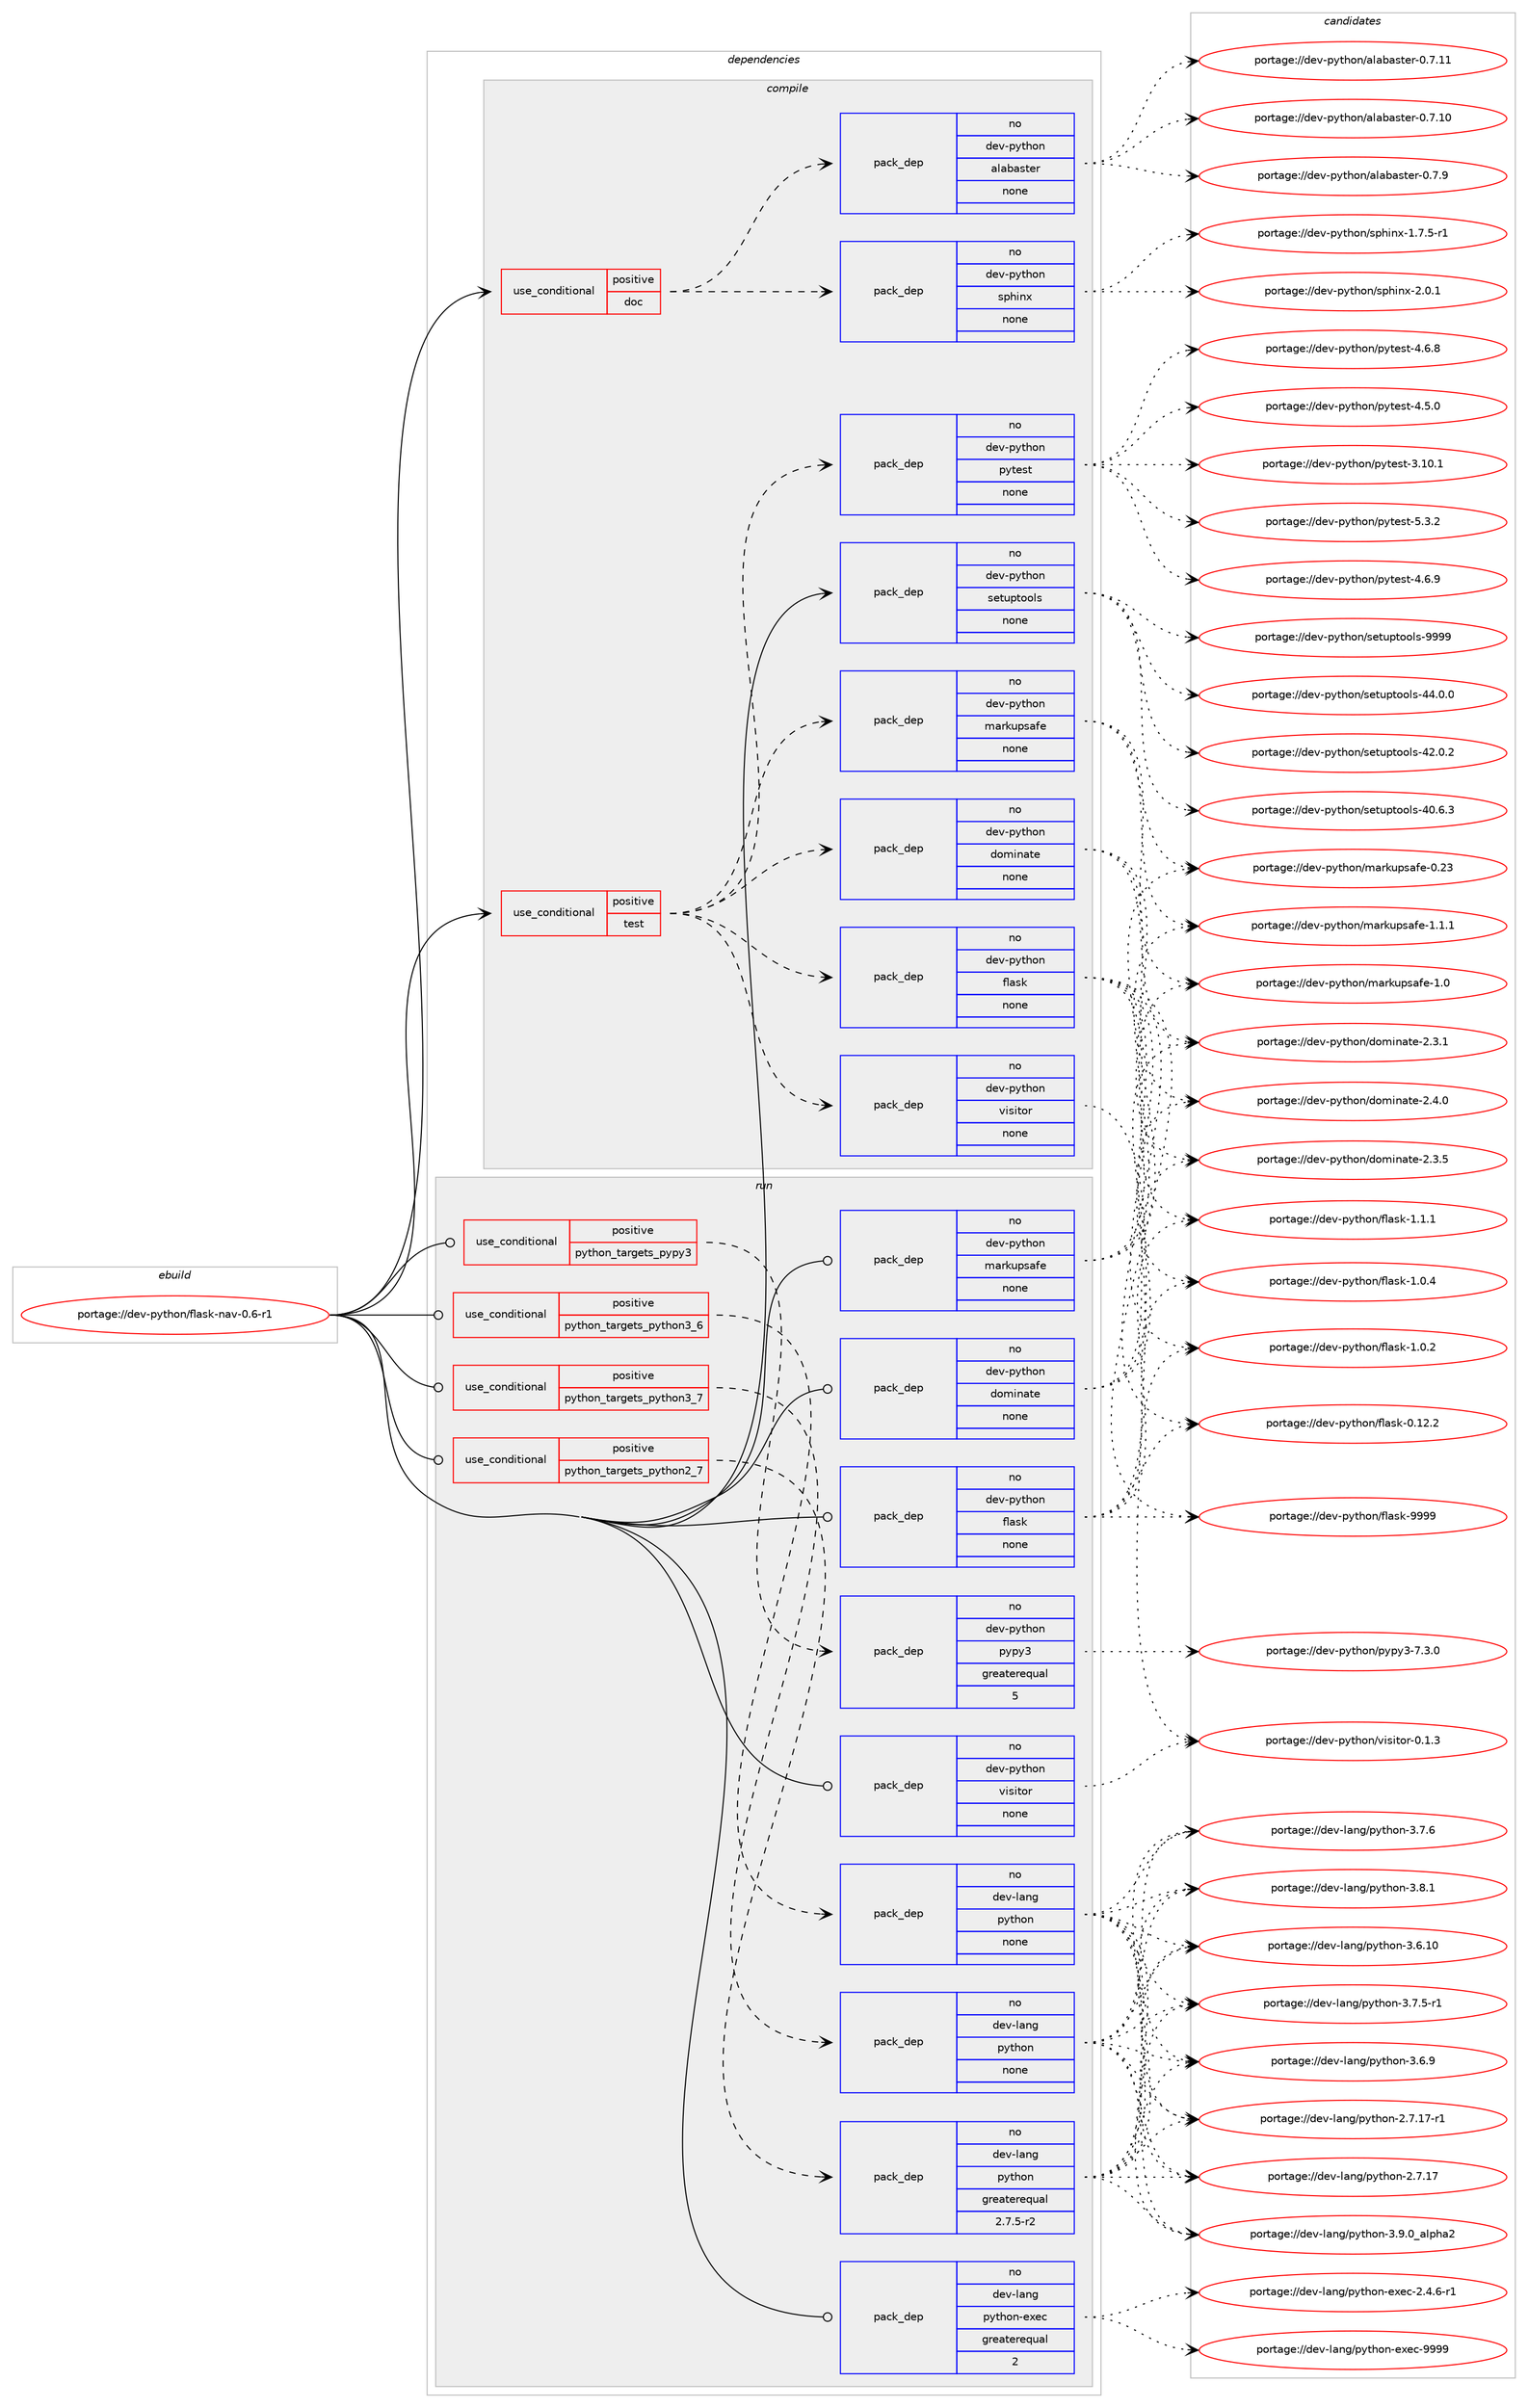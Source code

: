 digraph prolog {

# *************
# Graph options
# *************

newrank=true;
concentrate=true;
compound=true;
graph [rankdir=LR,fontname=Helvetica,fontsize=10,ranksep=1.5];#, ranksep=2.5, nodesep=0.2];
edge  [arrowhead=vee];
node  [fontname=Helvetica,fontsize=10];

# **********
# The ebuild
# **********

subgraph cluster_leftcol {
color=gray;
label=<<i>ebuild</i>>;
id [label="portage://dev-python/flask-nav-0.6-r1", color=red, width=4, href="../dev-python/flask-nav-0.6-r1.svg"];
}

# ****************
# The dependencies
# ****************

subgraph cluster_midcol {
color=gray;
label=<<i>dependencies</i>>;
subgraph cluster_compile {
fillcolor="#eeeeee";
style=filled;
label=<<i>compile</i>>;
subgraph cond115814 {
dependency460625 [label=<<TABLE BORDER="0" CELLBORDER="1" CELLSPACING="0" CELLPADDING="4"><TR><TD ROWSPAN="3" CELLPADDING="10">use_conditional</TD></TR><TR><TD>positive</TD></TR><TR><TD>doc</TD></TR></TABLE>>, shape=none, color=red];
subgraph pack339821 {
dependency460626 [label=<<TABLE BORDER="0" CELLBORDER="1" CELLSPACING="0" CELLPADDING="4" WIDTH="220"><TR><TD ROWSPAN="6" CELLPADDING="30">pack_dep</TD></TR><TR><TD WIDTH="110">no</TD></TR><TR><TD>dev-python</TD></TR><TR><TD>alabaster</TD></TR><TR><TD>none</TD></TR><TR><TD></TD></TR></TABLE>>, shape=none, color=blue];
}
dependency460625:e -> dependency460626:w [weight=20,style="dashed",arrowhead="vee"];
subgraph pack339822 {
dependency460627 [label=<<TABLE BORDER="0" CELLBORDER="1" CELLSPACING="0" CELLPADDING="4" WIDTH="220"><TR><TD ROWSPAN="6" CELLPADDING="30">pack_dep</TD></TR><TR><TD WIDTH="110">no</TD></TR><TR><TD>dev-python</TD></TR><TR><TD>sphinx</TD></TR><TR><TD>none</TD></TR><TR><TD></TD></TR></TABLE>>, shape=none, color=blue];
}
dependency460625:e -> dependency460627:w [weight=20,style="dashed",arrowhead="vee"];
}
id:e -> dependency460625:w [weight=20,style="solid",arrowhead="vee"];
subgraph cond115815 {
dependency460628 [label=<<TABLE BORDER="0" CELLBORDER="1" CELLSPACING="0" CELLPADDING="4"><TR><TD ROWSPAN="3" CELLPADDING="10">use_conditional</TD></TR><TR><TD>positive</TD></TR><TR><TD>test</TD></TR></TABLE>>, shape=none, color=red];
subgraph pack339823 {
dependency460629 [label=<<TABLE BORDER="0" CELLBORDER="1" CELLSPACING="0" CELLPADDING="4" WIDTH="220"><TR><TD ROWSPAN="6" CELLPADDING="30">pack_dep</TD></TR><TR><TD WIDTH="110">no</TD></TR><TR><TD>dev-python</TD></TR><TR><TD>dominate</TD></TR><TR><TD>none</TD></TR><TR><TD></TD></TR></TABLE>>, shape=none, color=blue];
}
dependency460628:e -> dependency460629:w [weight=20,style="dashed",arrowhead="vee"];
subgraph pack339824 {
dependency460630 [label=<<TABLE BORDER="0" CELLBORDER="1" CELLSPACING="0" CELLPADDING="4" WIDTH="220"><TR><TD ROWSPAN="6" CELLPADDING="30">pack_dep</TD></TR><TR><TD WIDTH="110">no</TD></TR><TR><TD>dev-python</TD></TR><TR><TD>flask</TD></TR><TR><TD>none</TD></TR><TR><TD></TD></TR></TABLE>>, shape=none, color=blue];
}
dependency460628:e -> dependency460630:w [weight=20,style="dashed",arrowhead="vee"];
subgraph pack339825 {
dependency460631 [label=<<TABLE BORDER="0" CELLBORDER="1" CELLSPACING="0" CELLPADDING="4" WIDTH="220"><TR><TD ROWSPAN="6" CELLPADDING="30">pack_dep</TD></TR><TR><TD WIDTH="110">no</TD></TR><TR><TD>dev-python</TD></TR><TR><TD>markupsafe</TD></TR><TR><TD>none</TD></TR><TR><TD></TD></TR></TABLE>>, shape=none, color=blue];
}
dependency460628:e -> dependency460631:w [weight=20,style="dashed",arrowhead="vee"];
subgraph pack339826 {
dependency460632 [label=<<TABLE BORDER="0" CELLBORDER="1" CELLSPACING="0" CELLPADDING="4" WIDTH="220"><TR><TD ROWSPAN="6" CELLPADDING="30">pack_dep</TD></TR><TR><TD WIDTH="110">no</TD></TR><TR><TD>dev-python</TD></TR><TR><TD>visitor</TD></TR><TR><TD>none</TD></TR><TR><TD></TD></TR></TABLE>>, shape=none, color=blue];
}
dependency460628:e -> dependency460632:w [weight=20,style="dashed",arrowhead="vee"];
subgraph pack339827 {
dependency460633 [label=<<TABLE BORDER="0" CELLBORDER="1" CELLSPACING="0" CELLPADDING="4" WIDTH="220"><TR><TD ROWSPAN="6" CELLPADDING="30">pack_dep</TD></TR><TR><TD WIDTH="110">no</TD></TR><TR><TD>dev-python</TD></TR><TR><TD>pytest</TD></TR><TR><TD>none</TD></TR><TR><TD></TD></TR></TABLE>>, shape=none, color=blue];
}
dependency460628:e -> dependency460633:w [weight=20,style="dashed",arrowhead="vee"];
}
id:e -> dependency460628:w [weight=20,style="solid",arrowhead="vee"];
subgraph pack339828 {
dependency460634 [label=<<TABLE BORDER="0" CELLBORDER="1" CELLSPACING="0" CELLPADDING="4" WIDTH="220"><TR><TD ROWSPAN="6" CELLPADDING="30">pack_dep</TD></TR><TR><TD WIDTH="110">no</TD></TR><TR><TD>dev-python</TD></TR><TR><TD>setuptools</TD></TR><TR><TD>none</TD></TR><TR><TD></TD></TR></TABLE>>, shape=none, color=blue];
}
id:e -> dependency460634:w [weight=20,style="solid",arrowhead="vee"];
}
subgraph cluster_compileandrun {
fillcolor="#eeeeee";
style=filled;
label=<<i>compile and run</i>>;
}
subgraph cluster_run {
fillcolor="#eeeeee";
style=filled;
label=<<i>run</i>>;
subgraph cond115816 {
dependency460635 [label=<<TABLE BORDER="0" CELLBORDER="1" CELLSPACING="0" CELLPADDING="4"><TR><TD ROWSPAN="3" CELLPADDING="10">use_conditional</TD></TR><TR><TD>positive</TD></TR><TR><TD>python_targets_pypy3</TD></TR></TABLE>>, shape=none, color=red];
subgraph pack339829 {
dependency460636 [label=<<TABLE BORDER="0" CELLBORDER="1" CELLSPACING="0" CELLPADDING="4" WIDTH="220"><TR><TD ROWSPAN="6" CELLPADDING="30">pack_dep</TD></TR><TR><TD WIDTH="110">no</TD></TR><TR><TD>dev-python</TD></TR><TR><TD>pypy3</TD></TR><TR><TD>greaterequal</TD></TR><TR><TD>5</TD></TR></TABLE>>, shape=none, color=blue];
}
dependency460635:e -> dependency460636:w [weight=20,style="dashed",arrowhead="vee"];
}
id:e -> dependency460635:w [weight=20,style="solid",arrowhead="odot"];
subgraph cond115817 {
dependency460637 [label=<<TABLE BORDER="0" CELLBORDER="1" CELLSPACING="0" CELLPADDING="4"><TR><TD ROWSPAN="3" CELLPADDING="10">use_conditional</TD></TR><TR><TD>positive</TD></TR><TR><TD>python_targets_python2_7</TD></TR></TABLE>>, shape=none, color=red];
subgraph pack339830 {
dependency460638 [label=<<TABLE BORDER="0" CELLBORDER="1" CELLSPACING="0" CELLPADDING="4" WIDTH="220"><TR><TD ROWSPAN="6" CELLPADDING="30">pack_dep</TD></TR><TR><TD WIDTH="110">no</TD></TR><TR><TD>dev-lang</TD></TR><TR><TD>python</TD></TR><TR><TD>greaterequal</TD></TR><TR><TD>2.7.5-r2</TD></TR></TABLE>>, shape=none, color=blue];
}
dependency460637:e -> dependency460638:w [weight=20,style="dashed",arrowhead="vee"];
}
id:e -> dependency460637:w [weight=20,style="solid",arrowhead="odot"];
subgraph cond115818 {
dependency460639 [label=<<TABLE BORDER="0" CELLBORDER="1" CELLSPACING="0" CELLPADDING="4"><TR><TD ROWSPAN="3" CELLPADDING="10">use_conditional</TD></TR><TR><TD>positive</TD></TR><TR><TD>python_targets_python3_6</TD></TR></TABLE>>, shape=none, color=red];
subgraph pack339831 {
dependency460640 [label=<<TABLE BORDER="0" CELLBORDER="1" CELLSPACING="0" CELLPADDING="4" WIDTH="220"><TR><TD ROWSPAN="6" CELLPADDING="30">pack_dep</TD></TR><TR><TD WIDTH="110">no</TD></TR><TR><TD>dev-lang</TD></TR><TR><TD>python</TD></TR><TR><TD>none</TD></TR><TR><TD></TD></TR></TABLE>>, shape=none, color=blue];
}
dependency460639:e -> dependency460640:w [weight=20,style="dashed",arrowhead="vee"];
}
id:e -> dependency460639:w [weight=20,style="solid",arrowhead="odot"];
subgraph cond115819 {
dependency460641 [label=<<TABLE BORDER="0" CELLBORDER="1" CELLSPACING="0" CELLPADDING="4"><TR><TD ROWSPAN="3" CELLPADDING="10">use_conditional</TD></TR><TR><TD>positive</TD></TR><TR><TD>python_targets_python3_7</TD></TR></TABLE>>, shape=none, color=red];
subgraph pack339832 {
dependency460642 [label=<<TABLE BORDER="0" CELLBORDER="1" CELLSPACING="0" CELLPADDING="4" WIDTH="220"><TR><TD ROWSPAN="6" CELLPADDING="30">pack_dep</TD></TR><TR><TD WIDTH="110">no</TD></TR><TR><TD>dev-lang</TD></TR><TR><TD>python</TD></TR><TR><TD>none</TD></TR><TR><TD></TD></TR></TABLE>>, shape=none, color=blue];
}
dependency460641:e -> dependency460642:w [weight=20,style="dashed",arrowhead="vee"];
}
id:e -> dependency460641:w [weight=20,style="solid",arrowhead="odot"];
subgraph pack339833 {
dependency460643 [label=<<TABLE BORDER="0" CELLBORDER="1" CELLSPACING="0" CELLPADDING="4" WIDTH="220"><TR><TD ROWSPAN="6" CELLPADDING="30">pack_dep</TD></TR><TR><TD WIDTH="110">no</TD></TR><TR><TD>dev-lang</TD></TR><TR><TD>python-exec</TD></TR><TR><TD>greaterequal</TD></TR><TR><TD>2</TD></TR></TABLE>>, shape=none, color=blue];
}
id:e -> dependency460643:w [weight=20,style="solid",arrowhead="odot"];
subgraph pack339834 {
dependency460644 [label=<<TABLE BORDER="0" CELLBORDER="1" CELLSPACING="0" CELLPADDING="4" WIDTH="220"><TR><TD ROWSPAN="6" CELLPADDING="30">pack_dep</TD></TR><TR><TD WIDTH="110">no</TD></TR><TR><TD>dev-python</TD></TR><TR><TD>dominate</TD></TR><TR><TD>none</TD></TR><TR><TD></TD></TR></TABLE>>, shape=none, color=blue];
}
id:e -> dependency460644:w [weight=20,style="solid",arrowhead="odot"];
subgraph pack339835 {
dependency460645 [label=<<TABLE BORDER="0" CELLBORDER="1" CELLSPACING="0" CELLPADDING="4" WIDTH="220"><TR><TD ROWSPAN="6" CELLPADDING="30">pack_dep</TD></TR><TR><TD WIDTH="110">no</TD></TR><TR><TD>dev-python</TD></TR><TR><TD>flask</TD></TR><TR><TD>none</TD></TR><TR><TD></TD></TR></TABLE>>, shape=none, color=blue];
}
id:e -> dependency460645:w [weight=20,style="solid",arrowhead="odot"];
subgraph pack339836 {
dependency460646 [label=<<TABLE BORDER="0" CELLBORDER="1" CELLSPACING="0" CELLPADDING="4" WIDTH="220"><TR><TD ROWSPAN="6" CELLPADDING="30">pack_dep</TD></TR><TR><TD WIDTH="110">no</TD></TR><TR><TD>dev-python</TD></TR><TR><TD>markupsafe</TD></TR><TR><TD>none</TD></TR><TR><TD></TD></TR></TABLE>>, shape=none, color=blue];
}
id:e -> dependency460646:w [weight=20,style="solid",arrowhead="odot"];
subgraph pack339837 {
dependency460647 [label=<<TABLE BORDER="0" CELLBORDER="1" CELLSPACING="0" CELLPADDING="4" WIDTH="220"><TR><TD ROWSPAN="6" CELLPADDING="30">pack_dep</TD></TR><TR><TD WIDTH="110">no</TD></TR><TR><TD>dev-python</TD></TR><TR><TD>visitor</TD></TR><TR><TD>none</TD></TR><TR><TD></TD></TR></TABLE>>, shape=none, color=blue];
}
id:e -> dependency460647:w [weight=20,style="solid",arrowhead="odot"];
}
}

# **************
# The candidates
# **************

subgraph cluster_choices {
rank=same;
color=gray;
label=<<i>candidates</i>>;

subgraph choice339821 {
color=black;
nodesep=1;
choice100101118451121211161041111104797108979897115116101114454846554657 [label="portage://dev-python/alabaster-0.7.9", color=red, width=4,href="../dev-python/alabaster-0.7.9.svg"];
choice10010111845112121116104111110479710897989711511610111445484655464949 [label="portage://dev-python/alabaster-0.7.11", color=red, width=4,href="../dev-python/alabaster-0.7.11.svg"];
choice10010111845112121116104111110479710897989711511610111445484655464948 [label="portage://dev-python/alabaster-0.7.10", color=red, width=4,href="../dev-python/alabaster-0.7.10.svg"];
dependency460626:e -> choice100101118451121211161041111104797108979897115116101114454846554657:w [style=dotted,weight="100"];
dependency460626:e -> choice10010111845112121116104111110479710897989711511610111445484655464949:w [style=dotted,weight="100"];
dependency460626:e -> choice10010111845112121116104111110479710897989711511610111445484655464948:w [style=dotted,weight="100"];
}
subgraph choice339822 {
color=black;
nodesep=1;
choice1001011184511212111610411111047115112104105110120455046484649 [label="portage://dev-python/sphinx-2.0.1", color=red, width=4,href="../dev-python/sphinx-2.0.1.svg"];
choice10010111845112121116104111110471151121041051101204549465546534511449 [label="portage://dev-python/sphinx-1.7.5-r1", color=red, width=4,href="../dev-python/sphinx-1.7.5-r1.svg"];
dependency460627:e -> choice1001011184511212111610411111047115112104105110120455046484649:w [style=dotted,weight="100"];
dependency460627:e -> choice10010111845112121116104111110471151121041051101204549465546534511449:w [style=dotted,weight="100"];
}
subgraph choice339823 {
color=black;
nodesep=1;
choice100101118451121211161041111104710011110910511097116101455046524648 [label="portage://dev-python/dominate-2.4.0", color=red, width=4,href="../dev-python/dominate-2.4.0.svg"];
choice100101118451121211161041111104710011110910511097116101455046514653 [label="portage://dev-python/dominate-2.3.5", color=red, width=4,href="../dev-python/dominate-2.3.5.svg"];
choice100101118451121211161041111104710011110910511097116101455046514649 [label="portage://dev-python/dominate-2.3.1", color=red, width=4,href="../dev-python/dominate-2.3.1.svg"];
dependency460629:e -> choice100101118451121211161041111104710011110910511097116101455046524648:w [style=dotted,weight="100"];
dependency460629:e -> choice100101118451121211161041111104710011110910511097116101455046514653:w [style=dotted,weight="100"];
dependency460629:e -> choice100101118451121211161041111104710011110910511097116101455046514649:w [style=dotted,weight="100"];
}
subgraph choice339824 {
color=black;
nodesep=1;
choice1001011184511212111610411111047102108971151074557575757 [label="portage://dev-python/flask-9999", color=red, width=4,href="../dev-python/flask-9999.svg"];
choice100101118451121211161041111104710210897115107454946494649 [label="portage://dev-python/flask-1.1.1", color=red, width=4,href="../dev-python/flask-1.1.1.svg"];
choice100101118451121211161041111104710210897115107454946484652 [label="portage://dev-python/flask-1.0.4", color=red, width=4,href="../dev-python/flask-1.0.4.svg"];
choice100101118451121211161041111104710210897115107454946484650 [label="portage://dev-python/flask-1.0.2", color=red, width=4,href="../dev-python/flask-1.0.2.svg"];
choice10010111845112121116104111110471021089711510745484649504650 [label="portage://dev-python/flask-0.12.2", color=red, width=4,href="../dev-python/flask-0.12.2.svg"];
dependency460630:e -> choice1001011184511212111610411111047102108971151074557575757:w [style=dotted,weight="100"];
dependency460630:e -> choice100101118451121211161041111104710210897115107454946494649:w [style=dotted,weight="100"];
dependency460630:e -> choice100101118451121211161041111104710210897115107454946484652:w [style=dotted,weight="100"];
dependency460630:e -> choice100101118451121211161041111104710210897115107454946484650:w [style=dotted,weight="100"];
dependency460630:e -> choice10010111845112121116104111110471021089711510745484649504650:w [style=dotted,weight="100"];
}
subgraph choice339825 {
color=black;
nodesep=1;
choice10010111845112121116104111110471099711410711711211597102101454946494649 [label="portage://dev-python/markupsafe-1.1.1", color=red, width=4,href="../dev-python/markupsafe-1.1.1.svg"];
choice1001011184511212111610411111047109971141071171121159710210145494648 [label="portage://dev-python/markupsafe-1.0", color=red, width=4,href="../dev-python/markupsafe-1.0.svg"];
choice100101118451121211161041111104710997114107117112115971021014548465051 [label="portage://dev-python/markupsafe-0.23", color=red, width=4,href="../dev-python/markupsafe-0.23.svg"];
dependency460631:e -> choice10010111845112121116104111110471099711410711711211597102101454946494649:w [style=dotted,weight="100"];
dependency460631:e -> choice1001011184511212111610411111047109971141071171121159710210145494648:w [style=dotted,weight="100"];
dependency460631:e -> choice100101118451121211161041111104710997114107117112115971021014548465051:w [style=dotted,weight="100"];
}
subgraph choice339826 {
color=black;
nodesep=1;
choice1001011184511212111610411111047118105115105116111114454846494651 [label="portage://dev-python/visitor-0.1.3", color=red, width=4,href="../dev-python/visitor-0.1.3.svg"];
dependency460632:e -> choice1001011184511212111610411111047118105115105116111114454846494651:w [style=dotted,weight="100"];
}
subgraph choice339827 {
color=black;
nodesep=1;
choice1001011184511212111610411111047112121116101115116455346514650 [label="portage://dev-python/pytest-5.3.2", color=red, width=4,href="../dev-python/pytest-5.3.2.svg"];
choice1001011184511212111610411111047112121116101115116455246544657 [label="portage://dev-python/pytest-4.6.9", color=red, width=4,href="../dev-python/pytest-4.6.9.svg"];
choice1001011184511212111610411111047112121116101115116455246544656 [label="portage://dev-python/pytest-4.6.8", color=red, width=4,href="../dev-python/pytest-4.6.8.svg"];
choice1001011184511212111610411111047112121116101115116455246534648 [label="portage://dev-python/pytest-4.5.0", color=red, width=4,href="../dev-python/pytest-4.5.0.svg"];
choice100101118451121211161041111104711212111610111511645514649484649 [label="portage://dev-python/pytest-3.10.1", color=red, width=4,href="../dev-python/pytest-3.10.1.svg"];
dependency460633:e -> choice1001011184511212111610411111047112121116101115116455346514650:w [style=dotted,weight="100"];
dependency460633:e -> choice1001011184511212111610411111047112121116101115116455246544657:w [style=dotted,weight="100"];
dependency460633:e -> choice1001011184511212111610411111047112121116101115116455246544656:w [style=dotted,weight="100"];
dependency460633:e -> choice1001011184511212111610411111047112121116101115116455246534648:w [style=dotted,weight="100"];
dependency460633:e -> choice100101118451121211161041111104711212111610111511645514649484649:w [style=dotted,weight="100"];
}
subgraph choice339828 {
color=black;
nodesep=1;
choice10010111845112121116104111110471151011161171121161111111081154557575757 [label="portage://dev-python/setuptools-9999", color=red, width=4,href="../dev-python/setuptools-9999.svg"];
choice100101118451121211161041111104711510111611711211611111110811545525246484648 [label="portage://dev-python/setuptools-44.0.0", color=red, width=4,href="../dev-python/setuptools-44.0.0.svg"];
choice100101118451121211161041111104711510111611711211611111110811545525046484650 [label="portage://dev-python/setuptools-42.0.2", color=red, width=4,href="../dev-python/setuptools-42.0.2.svg"];
choice100101118451121211161041111104711510111611711211611111110811545524846544651 [label="portage://dev-python/setuptools-40.6.3", color=red, width=4,href="../dev-python/setuptools-40.6.3.svg"];
dependency460634:e -> choice10010111845112121116104111110471151011161171121161111111081154557575757:w [style=dotted,weight="100"];
dependency460634:e -> choice100101118451121211161041111104711510111611711211611111110811545525246484648:w [style=dotted,weight="100"];
dependency460634:e -> choice100101118451121211161041111104711510111611711211611111110811545525046484650:w [style=dotted,weight="100"];
dependency460634:e -> choice100101118451121211161041111104711510111611711211611111110811545524846544651:w [style=dotted,weight="100"];
}
subgraph choice339829 {
color=black;
nodesep=1;
choice100101118451121211161041111104711212111212151455546514648 [label="portage://dev-python/pypy3-7.3.0", color=red, width=4,href="../dev-python/pypy3-7.3.0.svg"];
dependency460636:e -> choice100101118451121211161041111104711212111212151455546514648:w [style=dotted,weight="100"];
}
subgraph choice339830 {
color=black;
nodesep=1;
choice10010111845108971101034711212111610411111045514657464895971081121049750 [label="portage://dev-lang/python-3.9.0_alpha2", color=red, width=4,href="../dev-lang/python-3.9.0_alpha2.svg"];
choice100101118451089711010347112121116104111110455146564649 [label="portage://dev-lang/python-3.8.1", color=red, width=4,href="../dev-lang/python-3.8.1.svg"];
choice100101118451089711010347112121116104111110455146554654 [label="portage://dev-lang/python-3.7.6", color=red, width=4,href="../dev-lang/python-3.7.6.svg"];
choice1001011184510897110103471121211161041111104551465546534511449 [label="portage://dev-lang/python-3.7.5-r1", color=red, width=4,href="../dev-lang/python-3.7.5-r1.svg"];
choice100101118451089711010347112121116104111110455146544657 [label="portage://dev-lang/python-3.6.9", color=red, width=4,href="../dev-lang/python-3.6.9.svg"];
choice10010111845108971101034711212111610411111045514654464948 [label="portage://dev-lang/python-3.6.10", color=red, width=4,href="../dev-lang/python-3.6.10.svg"];
choice100101118451089711010347112121116104111110455046554649554511449 [label="portage://dev-lang/python-2.7.17-r1", color=red, width=4,href="../dev-lang/python-2.7.17-r1.svg"];
choice10010111845108971101034711212111610411111045504655464955 [label="portage://dev-lang/python-2.7.17", color=red, width=4,href="../dev-lang/python-2.7.17.svg"];
dependency460638:e -> choice10010111845108971101034711212111610411111045514657464895971081121049750:w [style=dotted,weight="100"];
dependency460638:e -> choice100101118451089711010347112121116104111110455146564649:w [style=dotted,weight="100"];
dependency460638:e -> choice100101118451089711010347112121116104111110455146554654:w [style=dotted,weight="100"];
dependency460638:e -> choice1001011184510897110103471121211161041111104551465546534511449:w [style=dotted,weight="100"];
dependency460638:e -> choice100101118451089711010347112121116104111110455146544657:w [style=dotted,weight="100"];
dependency460638:e -> choice10010111845108971101034711212111610411111045514654464948:w [style=dotted,weight="100"];
dependency460638:e -> choice100101118451089711010347112121116104111110455046554649554511449:w [style=dotted,weight="100"];
dependency460638:e -> choice10010111845108971101034711212111610411111045504655464955:w [style=dotted,weight="100"];
}
subgraph choice339831 {
color=black;
nodesep=1;
choice10010111845108971101034711212111610411111045514657464895971081121049750 [label="portage://dev-lang/python-3.9.0_alpha2", color=red, width=4,href="../dev-lang/python-3.9.0_alpha2.svg"];
choice100101118451089711010347112121116104111110455146564649 [label="portage://dev-lang/python-3.8.1", color=red, width=4,href="../dev-lang/python-3.8.1.svg"];
choice100101118451089711010347112121116104111110455146554654 [label="portage://dev-lang/python-3.7.6", color=red, width=4,href="../dev-lang/python-3.7.6.svg"];
choice1001011184510897110103471121211161041111104551465546534511449 [label="portage://dev-lang/python-3.7.5-r1", color=red, width=4,href="../dev-lang/python-3.7.5-r1.svg"];
choice100101118451089711010347112121116104111110455146544657 [label="portage://dev-lang/python-3.6.9", color=red, width=4,href="../dev-lang/python-3.6.9.svg"];
choice10010111845108971101034711212111610411111045514654464948 [label="portage://dev-lang/python-3.6.10", color=red, width=4,href="../dev-lang/python-3.6.10.svg"];
choice100101118451089711010347112121116104111110455046554649554511449 [label="portage://dev-lang/python-2.7.17-r1", color=red, width=4,href="../dev-lang/python-2.7.17-r1.svg"];
choice10010111845108971101034711212111610411111045504655464955 [label="portage://dev-lang/python-2.7.17", color=red, width=4,href="../dev-lang/python-2.7.17.svg"];
dependency460640:e -> choice10010111845108971101034711212111610411111045514657464895971081121049750:w [style=dotted,weight="100"];
dependency460640:e -> choice100101118451089711010347112121116104111110455146564649:w [style=dotted,weight="100"];
dependency460640:e -> choice100101118451089711010347112121116104111110455146554654:w [style=dotted,weight="100"];
dependency460640:e -> choice1001011184510897110103471121211161041111104551465546534511449:w [style=dotted,weight="100"];
dependency460640:e -> choice100101118451089711010347112121116104111110455146544657:w [style=dotted,weight="100"];
dependency460640:e -> choice10010111845108971101034711212111610411111045514654464948:w [style=dotted,weight="100"];
dependency460640:e -> choice100101118451089711010347112121116104111110455046554649554511449:w [style=dotted,weight="100"];
dependency460640:e -> choice10010111845108971101034711212111610411111045504655464955:w [style=dotted,weight="100"];
}
subgraph choice339832 {
color=black;
nodesep=1;
choice10010111845108971101034711212111610411111045514657464895971081121049750 [label="portage://dev-lang/python-3.9.0_alpha2", color=red, width=4,href="../dev-lang/python-3.9.0_alpha2.svg"];
choice100101118451089711010347112121116104111110455146564649 [label="portage://dev-lang/python-3.8.1", color=red, width=4,href="../dev-lang/python-3.8.1.svg"];
choice100101118451089711010347112121116104111110455146554654 [label="portage://dev-lang/python-3.7.6", color=red, width=4,href="../dev-lang/python-3.7.6.svg"];
choice1001011184510897110103471121211161041111104551465546534511449 [label="portage://dev-lang/python-3.7.5-r1", color=red, width=4,href="../dev-lang/python-3.7.5-r1.svg"];
choice100101118451089711010347112121116104111110455146544657 [label="portage://dev-lang/python-3.6.9", color=red, width=4,href="../dev-lang/python-3.6.9.svg"];
choice10010111845108971101034711212111610411111045514654464948 [label="portage://dev-lang/python-3.6.10", color=red, width=4,href="../dev-lang/python-3.6.10.svg"];
choice100101118451089711010347112121116104111110455046554649554511449 [label="portage://dev-lang/python-2.7.17-r1", color=red, width=4,href="../dev-lang/python-2.7.17-r1.svg"];
choice10010111845108971101034711212111610411111045504655464955 [label="portage://dev-lang/python-2.7.17", color=red, width=4,href="../dev-lang/python-2.7.17.svg"];
dependency460642:e -> choice10010111845108971101034711212111610411111045514657464895971081121049750:w [style=dotted,weight="100"];
dependency460642:e -> choice100101118451089711010347112121116104111110455146564649:w [style=dotted,weight="100"];
dependency460642:e -> choice100101118451089711010347112121116104111110455146554654:w [style=dotted,weight="100"];
dependency460642:e -> choice1001011184510897110103471121211161041111104551465546534511449:w [style=dotted,weight="100"];
dependency460642:e -> choice100101118451089711010347112121116104111110455146544657:w [style=dotted,weight="100"];
dependency460642:e -> choice10010111845108971101034711212111610411111045514654464948:w [style=dotted,weight="100"];
dependency460642:e -> choice100101118451089711010347112121116104111110455046554649554511449:w [style=dotted,weight="100"];
dependency460642:e -> choice10010111845108971101034711212111610411111045504655464955:w [style=dotted,weight="100"];
}
subgraph choice339833 {
color=black;
nodesep=1;
choice10010111845108971101034711212111610411111045101120101994557575757 [label="portage://dev-lang/python-exec-9999", color=red, width=4,href="../dev-lang/python-exec-9999.svg"];
choice10010111845108971101034711212111610411111045101120101994550465246544511449 [label="portage://dev-lang/python-exec-2.4.6-r1", color=red, width=4,href="../dev-lang/python-exec-2.4.6-r1.svg"];
dependency460643:e -> choice10010111845108971101034711212111610411111045101120101994557575757:w [style=dotted,weight="100"];
dependency460643:e -> choice10010111845108971101034711212111610411111045101120101994550465246544511449:w [style=dotted,weight="100"];
}
subgraph choice339834 {
color=black;
nodesep=1;
choice100101118451121211161041111104710011110910511097116101455046524648 [label="portage://dev-python/dominate-2.4.0", color=red, width=4,href="../dev-python/dominate-2.4.0.svg"];
choice100101118451121211161041111104710011110910511097116101455046514653 [label="portage://dev-python/dominate-2.3.5", color=red, width=4,href="../dev-python/dominate-2.3.5.svg"];
choice100101118451121211161041111104710011110910511097116101455046514649 [label="portage://dev-python/dominate-2.3.1", color=red, width=4,href="../dev-python/dominate-2.3.1.svg"];
dependency460644:e -> choice100101118451121211161041111104710011110910511097116101455046524648:w [style=dotted,weight="100"];
dependency460644:e -> choice100101118451121211161041111104710011110910511097116101455046514653:w [style=dotted,weight="100"];
dependency460644:e -> choice100101118451121211161041111104710011110910511097116101455046514649:w [style=dotted,weight="100"];
}
subgraph choice339835 {
color=black;
nodesep=1;
choice1001011184511212111610411111047102108971151074557575757 [label="portage://dev-python/flask-9999", color=red, width=4,href="../dev-python/flask-9999.svg"];
choice100101118451121211161041111104710210897115107454946494649 [label="portage://dev-python/flask-1.1.1", color=red, width=4,href="../dev-python/flask-1.1.1.svg"];
choice100101118451121211161041111104710210897115107454946484652 [label="portage://dev-python/flask-1.0.4", color=red, width=4,href="../dev-python/flask-1.0.4.svg"];
choice100101118451121211161041111104710210897115107454946484650 [label="portage://dev-python/flask-1.0.2", color=red, width=4,href="../dev-python/flask-1.0.2.svg"];
choice10010111845112121116104111110471021089711510745484649504650 [label="portage://dev-python/flask-0.12.2", color=red, width=4,href="../dev-python/flask-0.12.2.svg"];
dependency460645:e -> choice1001011184511212111610411111047102108971151074557575757:w [style=dotted,weight="100"];
dependency460645:e -> choice100101118451121211161041111104710210897115107454946494649:w [style=dotted,weight="100"];
dependency460645:e -> choice100101118451121211161041111104710210897115107454946484652:w [style=dotted,weight="100"];
dependency460645:e -> choice100101118451121211161041111104710210897115107454946484650:w [style=dotted,weight="100"];
dependency460645:e -> choice10010111845112121116104111110471021089711510745484649504650:w [style=dotted,weight="100"];
}
subgraph choice339836 {
color=black;
nodesep=1;
choice10010111845112121116104111110471099711410711711211597102101454946494649 [label="portage://dev-python/markupsafe-1.1.1", color=red, width=4,href="../dev-python/markupsafe-1.1.1.svg"];
choice1001011184511212111610411111047109971141071171121159710210145494648 [label="portage://dev-python/markupsafe-1.0", color=red, width=4,href="../dev-python/markupsafe-1.0.svg"];
choice100101118451121211161041111104710997114107117112115971021014548465051 [label="portage://dev-python/markupsafe-0.23", color=red, width=4,href="../dev-python/markupsafe-0.23.svg"];
dependency460646:e -> choice10010111845112121116104111110471099711410711711211597102101454946494649:w [style=dotted,weight="100"];
dependency460646:e -> choice1001011184511212111610411111047109971141071171121159710210145494648:w [style=dotted,weight="100"];
dependency460646:e -> choice100101118451121211161041111104710997114107117112115971021014548465051:w [style=dotted,weight="100"];
}
subgraph choice339837 {
color=black;
nodesep=1;
choice1001011184511212111610411111047118105115105116111114454846494651 [label="portage://dev-python/visitor-0.1.3", color=red, width=4,href="../dev-python/visitor-0.1.3.svg"];
dependency460647:e -> choice1001011184511212111610411111047118105115105116111114454846494651:w [style=dotted,weight="100"];
}
}

}
